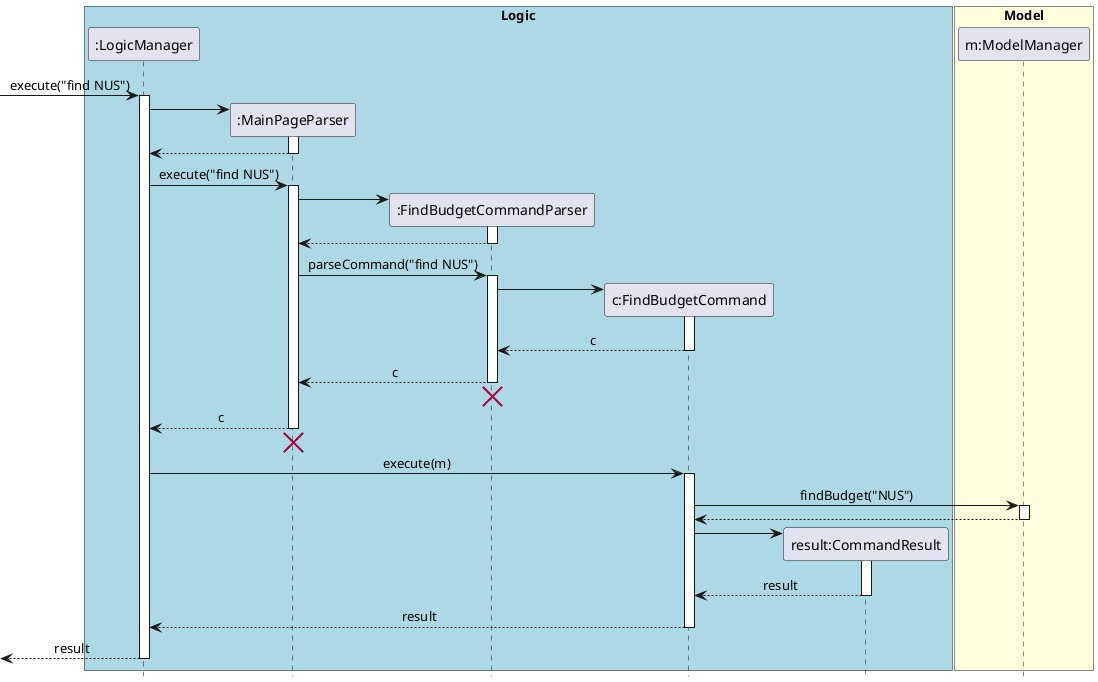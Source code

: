 @startuml
hide footbox
skinparam Sequence {
    MessageAlign center
}
box "Logic" #LightBlue
participant ":LogicManager" as LM
participant ":MainPageParser" as MPP
participant ":FindBudgetCommandParser" as FBCP
participant "c:FindBudgetCommand" as FBC
participant "result:CommandResult" as CR
end box

box "Model" #LightYellow
participant "m:ModelManager" as M
end box

[-> LM : execute("find NUS")
activate LM
create MPP
LM -> MPP
activate MPP
LM <-- MPP
deactivate MPP

LM -> MPP : execute("find NUS")
activate MPP

create FBCP
MPP -> FBCP
activate FBCP
MPP <-- FBCP
deactivate FBCP

MPP -> FBCP : parseCommand("find NUS")
activate FBCP

create FBC
FBCP -> FBC
activate FBC
FBCP <-- FBC : c
deactivate FBC
MPP <-- FBCP : c
deactivate FBCP
FBCP -[hidden]-> MPP
destroy FBCP

LM <-- MPP : c
deactivate MPP
LM <-[hidden]- MPP
destroy MPP

LM -> FBC : execute(m)
activate FBC

FBC -> M : findBudget("NUS")
activate M
FBC <-- M
deactivate M

create CR
FBC -> CR
activate CR
FBC <-- CR : result
deactivate CR

LM <-- FBC : result
deactivate FBC
[<-- LM : result
deactivate LM
@enduml
